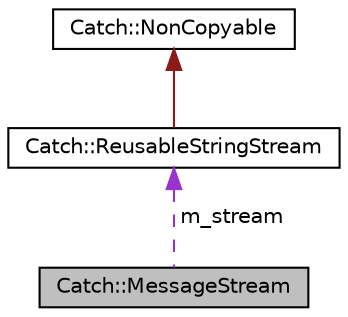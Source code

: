 digraph "Catch::MessageStream"
{
  edge [fontname="Helvetica",fontsize="10",labelfontname="Helvetica",labelfontsize="10"];
  node [fontname="Helvetica",fontsize="10",shape=record];
  Node2 [label="Catch::MessageStream",height=0.2,width=0.4,color="black", fillcolor="grey75", style="filled", fontcolor="black"];
  Node3 -> Node2 [dir="back",color="darkorchid3",fontsize="10",style="dashed",label=" m_stream" ,fontname="Helvetica"];
  Node3 [label="Catch::ReusableStringStream",height=0.2,width=0.4,color="black", fillcolor="white", style="filled",URL="$classCatch_1_1ReusableStringStream.html"];
  Node4 -> Node3 [dir="back",color="firebrick4",fontsize="10",style="solid",fontname="Helvetica"];
  Node4 [label="Catch::NonCopyable",height=0.2,width=0.4,color="black", fillcolor="white", style="filled",URL="$classCatch_1_1NonCopyable.html"];
}
